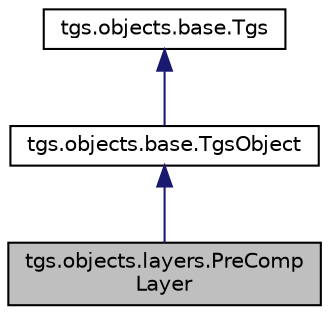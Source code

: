 digraph "tgs.objects.layers.PreCompLayer"
{
  edge [fontname="Helvetica",fontsize="10",labelfontname="Helvetica",labelfontsize="10"];
  node [fontname="Helvetica",fontsize="10",shape=record];
  Node3 [label="tgs.objects.layers.PreComp\lLayer",height=0.2,width=0.4,color="black", fillcolor="grey75", style="filled", fontcolor="black"];
  Node4 -> Node3 [dir="back",color="midnightblue",fontsize="10",style="solid",fontname="Helvetica"];
  Node4 [label="tgs.objects.base.TgsObject",height=0.2,width=0.4,color="black", fillcolor="white", style="filled",URL="$classtgs_1_1objects_1_1base_1_1TgsObject.html"];
  Node5 -> Node4 [dir="back",color="midnightblue",fontsize="10",style="solid",fontname="Helvetica"];
  Node5 [label="tgs.objects.base.Tgs",height=0.2,width=0.4,color="black", fillcolor="white", style="filled",URL="$classtgs_1_1objects_1_1base_1_1Tgs.html"];
}
